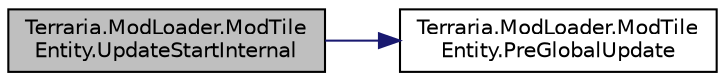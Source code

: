 digraph "Terraria.ModLoader.ModTileEntity.UpdateStartInternal"
{
  edge [fontname="Helvetica",fontsize="10",labelfontname="Helvetica",labelfontsize="10"];
  node [fontname="Helvetica",fontsize="10",shape=record];
  rankdir="LR";
  Node53 [label="Terraria.ModLoader.ModTile\lEntity.UpdateStartInternal",height=0.2,width=0.4,color="black", fillcolor="grey75", style="filled", fontcolor="black"];
  Node53 -> Node54 [color="midnightblue",fontsize="10",style="solid",fontname="Helvetica"];
  Node54 [label="Terraria.ModLoader.ModTile\lEntity.PreGlobalUpdate",height=0.2,width=0.4,color="black", fillcolor="white", style="filled",URL="$class_terraria_1_1_mod_loader_1_1_mod_tile_entity.html#a0bba74f83ef3aa8dcf418b0182951544",tooltip="Code that should be run before all tile entities in the world update. "];
}
